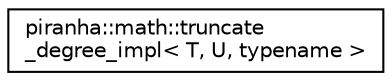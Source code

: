 digraph "Graphical Class Hierarchy"
{
  edge [fontname="Helvetica",fontsize="10",labelfontname="Helvetica",labelfontsize="10"];
  node [fontname="Helvetica",fontsize="10",shape=record];
  rankdir="LR";
  Node0 [label="piranha::math::truncate\l_degree_impl\< T, U, typename \>",height=0.2,width=0.4,color="black", fillcolor="white", style="filled",URL="$structpiranha_1_1math_1_1truncate__degree__impl.html",tooltip="Implementation of the piranha::math::truncate_degree() functor. "];
}
